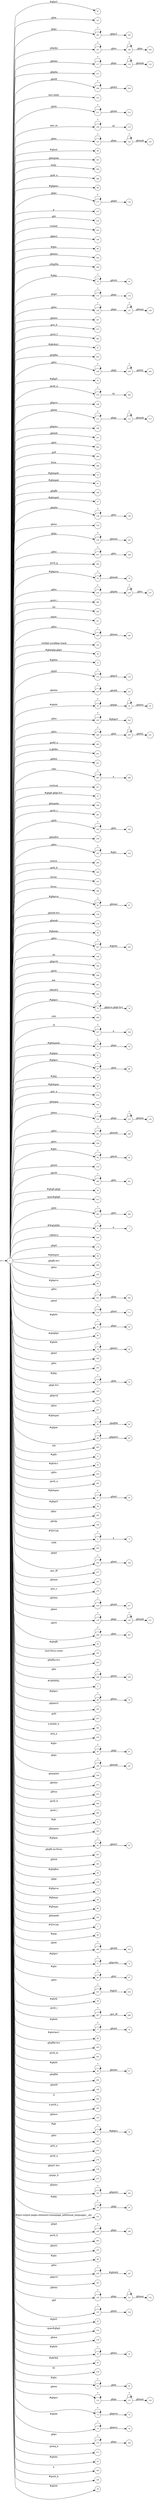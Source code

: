 digraph NFA {
  rankdir=LR;
  node [shape=circle, fontsize=10];
  __start [shape=point, label=""];
  __start -> 1;
  127 [label="127"];
  115 [label="115"];
  87 [label="87"];
  79 [label="79"];
  147 [label="147"];
  181 [label="181"];
  187 [label="187"];
  117 [label="117"];
  137 [label="137"];
  258 [label="258"];
  312 [label="312"];
  176 [label="176"];
  211 [label="211"];
  109 [label="109"];
  123 [label="123"];
  182 [label="182"];
  88 [label="88"];
  122 [label="122"];
  163 [label="163"];
  306 [label="306"];
  268 [label="268"];
  66 [label="66"];
  234 [label="234"];
  177 [label="177"];
  210 [label="210"];
  313 [label="313"];
  218 [label="218"];
  318 [label="318"];
  198 [label="198"];
  86 [label="86"];
  70 [label="70"];
  254 [label="254"];
  299 [label="299"];
  189 [label="189"];
  110 [label="110"];
  34 [label="34"];
  24 [label="24"];
  33 [label="33"];
  173 [label="173"];
  112 [label="112"];
  126 [label="126"];
  167 [label="167"];
  273 [label="273"];
  283 [label="283"];
  41 [label="41"];
  202 [label="202"];
  238 [label="238"];
  35 [label="35"];
  207 [label="207"];
  279 [label="279"];
  196 [label="196"];
  111 [label="111"];
  228 [label="228"];
  74 [label="74"];
  190 [label="190"];
  157 [label="157"];
  262 [label="262"];
  266 [label="266"];
  63 [label="63"];
  309 [label="309"];
  55 [label="55"];
  261 [label="261"];
  47 [label="47"];
  199 [label="199"];
  27 [label="27"];
  22 [label="22"];
  57 [label="57"];
  138 [label="138"];
  152 [label="152"];
  240 [label="240"];
  142 [label="142"];
  247 [label="247"];
  284 [label="284"];
  78 [label="78"];
  235 [label="235"];
  286 [label="286"];
  244 [label="244"];
  295 [label="295"];
  298 [label="298"];
  65 [label="65"];
  311 [label="311"];
  245 [label="245"];
  103 [label="103"];
  59 [label="59"];
  217 [label="217"];
  12 [label="12"];
  175 [label="175"];
  214 [label="214"];
  230 [label="230"];
  237 [label="237"];
  23 [label="23"];
  192 [label="192"];
  169 [label="169"];
  225 [label="225"];
  249 [label="249"];
  265 [label="265"];
  301 [label="301"];
  221 [label="221"];
  119 [label="119"];
  297 [label="297"];
  317 [label="317"];
  37 [label="37"];
  54 [label="54"];
  160 [label="160"];
  281 [label="281"];
  174 [label="174"];
  219 [label="219"];
  259 [label="259"];
  159 [label="159"];
  178 [label="178"];
  68 [label="68"];
  141 [label="141"];
  233 [label="233"];
  304 [label="304"];
  269 [label="269"];
  310 [label="310"];
  20 [label="20"];
  308 [label="308"];
  80 [label="80"];
  158 [label="158"];
  150 [label="150"];
  56 [label="56"];
  227 [label="227"];
  236 [label="236"];
  106 [label="106"];
  113 [label="113"];
  194 [label="194"];
  128 [label="128"];
  208 [label="208"];
  307 [label="307"];
  105 [label="105"];
  134 [label="134"];
  75 [label="75"];
  81 [label="81"];
  296 [label="296"];
  107 [label="107"];
  52 [label="52"];
  53 [label="53"];
  61 [label="61"];
  139 [label="139"];
  76 [label="76"];
  67 [label="67"];
  28 [label="28"];
  50 [label="50"];
  171 [label="171"];
  220 [label="220"];
  264 [label="264"];
  272 [label="272"];
  162 [label="162"];
  132 [label="132"];
  243 [label="243"];
  136 [label="136"];
  256 [label="256"];
  94 [label="94"];
  154 [label="154"];
  260 [label="260"];
  36 [label="36"];
  315 [label="315"];
  263 [label="263"];
  6 [label="6"];
  104 [label="104"];
  172 [label="172"];
  58 [label="58"];
  95 [label="95"];
  186 [label="186"];
  200 [label="200"];
  255 [label="255"];
  82 [label="82"];
  241 [label="241"];
  25 [label="25"];
  170 [label="170"];
  30 [label="30"];
  21 [label="21"];
  7 [label="7"];
  85 [label="85"];
  130 [label="130"];
  19 [label="19"];
  143 [label="143"];
  166 [label="166"];
  252 [label="252"];
  31 [label="31"];
  32 [label="32"];
  145 [label="145"];
  239 [label="239"];
  195 [label="195"];
  257 [label="257"];
  91 [label="91"];
  48 [label="48"];
  97 [label="97"];
  232 [label="232"];
  64 [label="64"];
  121 [label="121"];
  293 [label="293"];
  250 [label="250"];
  11 [label="11"];
  43 [label="43"];
  212 [label="212"];
  224 [label="224"];
  282 [label="282"];
  51 [label="51"];
  38 [label="38"];
  305 [label="305"];
  146 [label="146"];
  4 [label="4"];
  294 [label="294"];
  183 [label="183"];
  277 [label="277"];
  118 [label="118"];
  242 [label="242"];
  151 [label="151"];
  274 [label="274"];
  108 [label="108"];
  216 [label="216"];
  248 [label="248"];
  18 [label="18"];
  129 [label="129"];
  5 [label="5"];
  206 [label="206"];
  83 [label="83"];
  102 [label="102"];
  203 [label="203"];
  168 [label="168"];
  2 [label="2"];
  69 [label="69"];
  193 [label="193"];
  267 [label="267"];
  302 [label="302"];
  276 [label="276"];
  90 [label="90"];
  140 [label="140"];
  184 [label="184"];
  164 [label="164"];
  213 [label="213"];
  253 [label="253"];
  289 [label="289"];
  290 [label="290"];
  8 [label="8"];
  165 [label="165"];
  62 [label="62"];
  201 [label="201"];
  223 [label="223"];
  84 [label="84"];
  144 [label="144"];
  180 [label="180"];
  116 [label="116"];
  14 [label="14"];
  77 [label="77"];
  133 [label="133"];
  46 [label="46"];
  60 [label="60"];
  161 [label="161"];
  3 [label="3"];
  99 [label="99"];
  209 [label="209"];
  71 [label="71"];
  96 [label="96"];
  231 [label="231"];
  39 [label="39"];
  287 [label="287"];
  17 [label="17"];
  98 [label="98"];
  205 [label="205"];
  291 [label="291"];
  26 [label="26"];
  204 [label="204"];
  148 [label="148"];
  124 [label="124"];
  215 [label="215"];
  292 [label="292"];
  303 [label="303"];
  153 [label="153"];
  9 [label="9"];
  222 [label="222"];
  270 [label="270"];
  278 [label="278"];
  156 [label="156"];
  275 [label="275"];
  191 [label="191"];
  29 [label="29"];
  101 [label="101"];
  185 [label="185"];
  285 [label="285"];
  155 [label="155"];
  1 [label="1"];
  16 [label="16"];
  89 [label="89"];
  229 [label="229"];
  197 [label="197"];
  120 [label="120"];
  135 [label="135"];
  45 [label="45"];
  226 [label="226"];
  280 [label="280"];
  288 [label="288"];
  314 [label="314"];
  149 [label="149"];
  13 [label="13"];
  188 [label="188"];
  40 [label="40"];
  316 [label="316"];
  92 [label="92"];
  114 [label="114"];
  73 [label="73"];
  72 [label="72"];
  15 [label="15"];
  49 [label="49"];
  251 [label="251"];
  179 [label="179"];
  246 [label="246"];
  125 [label="125"];
  271 [label="271"];
  42 [label="42"];
  300 [label="300"];
  100 [label="100"];
  44 [label="44"];
  10 [label="10"];
  93 [label="93"];
  131 [label="131"];
  { node [shape=doublecircle]; 2 3 5 7 8 10 11 12 14 16 18 20 22 25 27 28 30 32 34 35 36 37 38 39 40 41 42 43 44 45 46 47 49 50 52 54 55 56 57 58 59 60 61 63 65 66 68 70 72 74 76 77 79 81 82 83 84 85 86 87 88 89 91 93 95 97 98 99 100 101 102 103 104 105 106 108 110 113 116 119 122 125 128 131 134 136 137 139 141 143 144 145 146 147 148 149 150 151 152 153 154 155 156 157 158 159 160 161 162 163 164 165 166 167 169 171 172 174 176 178 180 182 184 186 189 190 192 193 194 195 196 197 198 199 200 201 202 203 204 205 207 208 210 212 213 215 217 218 220 221 222 223 224 226 228 230 232 234 237 240 242 244 246 248 251 252 253 254 255 256 257 259 261 262 264 265 266 267 268 269 270 271 272 273 274 275 276 277 278 280 281 282 283 284 285 286 288 289 290 291 292 293 294 295 296 298 299 300 301 302 303 304 305 306 307 308 309 310 311 312 313 314 315 316 317 318 }
  1 -> 2 [label="#GBMPAL"];
  1 -> 3 [label="#SIvCob"];
  1 -> 4 [label="#SIvCob"];
  4 -> 4 [label="*"];
  4 -> 5 [label="a"];
  1 -> 6 [label="#WqQANb"];
  6 -> 6 [label="*"];
  6 -> 7 [label="a"];
  1 -> 8 [label="#gb"];
  1 -> 9 [label="#gb"];
  9 -> 9 [label="*"];
  9 -> 10 [label="#gbprc"];
  1 -> 11 [label="#gbb"];
  1 -> 12 [label="#gbbw"];
  1 -> 13 [label="#gbd4"];
  13 -> 13 [label="*"];
  13 -> 14 [label=".gbmc"];
  1 -> 15 [label="#gbd4"];
  15 -> 15 [label="*"];
  15 -> 16 [label=".gbmcc"];
  1 -> 17 [label="#gbd4"];
  17 -> 17 [label="*"];
  17 -> 18 [label=".gbmh"];
  1 -> 19 [label="#gbd4"];
  19 -> 19 [label="*"];
  19 -> 20 [label=".gbmtc"];
  1 -> 21 [label="#gbd4"];
  21 -> 21 [label="*"];
  21 -> 22 [label=".gbpc"];
  1 -> 23 [label="#gbd4"];
  23 -> 23 [label="*"];
  23 -> 24 [label=".gbpgs"];
  24 -> 24 [label="*"];
  24 -> 25 [label=".gbmtc"];
  1 -> 26 [label="#gbd4"];
  26 -> 26 [label="*"];
  26 -> 27 [label=".gbsbic"];
  1 -> 28 [label="#gbg"];
  1 -> 29 [label="#gbg"];
  29 -> 29 [label="*"];
  29 -> 30 [label=".gbgt"];
  1 -> 31 [label="#gbg"];
  31 -> 31 [label="*"];
  31 -> 32 [label=".gbm"];
  1 -> 33 [label="#gbg"];
  33 -> 33 [label="*"];
  33 -> 34 [label=".gbtcb"];
  1 -> 35 [label="#gbg5"];
  1 -> 36 [label="#gbg6.gbgt"];
  1 -> 37 [label="#gbg6.gbgt-hvr"];
  1 -> 38 [label="#gbgs5"];
  1 -> 39 [label="#gbi4i"];
  1 -> 40 [label="#gbi4id"];
  1 -> 41 [label="#gbi4m1"];
  1 -> 42 [label="#gbi4s"];
  1 -> 43 [label="#gbi4s1"];
  1 -> 44 [label="#gbi4t"];
  1 -> 45 [label="#gbi5"];
  1 -> 46 [label="#gbmm"];
  1 -> 47 [label="#gbmpal"];
  1 -> 48 [label="#gbmpal"];
  48 -> 48 [label="*"];
  48 -> 49 [label=".gbqfbb"];
  1 -> 50 [label="#gbmpas"];
  1 -> 51 [label="#gbmpas"];
  51 -> 51 [label="*"];
  51 -> 52 [label=".gbmt"];
  1 -> 53 [label="#gbmpasb"];
  53 -> 53 [label="*"];
  53 -> 54 [label=".gbps"];
  1 -> 55 [label="#gbmpdv"];
  1 -> 56 [label="#gbmpi"];
  1 -> 57 [label="#gbmpid"];
  1 -> 58 [label="#gbmpiw"];
  1 -> 59 [label="#gbmplp.gbps"];
  1 -> 60 [label="#gbmps"];
  1 -> 61 [label="#gbpm"];
  1 -> 62 [label="#gbpm"];
  62 -> 62 [label="*"];
  62 -> 63 [label=".gbml1"];
  1 -> 64 [label="#gbpm"];
  64 -> 64 [label="*"];
  64 -> 65 [label=".gbpmtc"];
  1 -> 66 [label="#gbpms"];
  1 -> 67 [label="#gbprc"];
  67 -> 67 [label="*"];
  67 -> 68 [label=".gbm"];
  1 -> 69 [label="#gbprc"];
  69 -> 69 [label="*"];
  69 -> 70 [label=".gbmc"];
  1 -> 71 [label="#gbprc"];
  71 -> 71 [label="*"];
  71 -> 72 [label=".gbprcbc"];
  1 -> 73 [label="#gbprc"];
  73 -> 73 [label="*"];
  73 -> 74 [label=".gbprcx"];
  1 -> 75 [label="#gbprc"];
  75 -> 75 [label="*"];
  75 -> 76 [label=".gbprcx.gbgt-hvr"];
  1 -> 77 [label="#gbprca"];
  1 -> 78 [label="#gbprca"];
  78 -> 78 [label="*"];
  78 -> 79 [label=".gbmab"];
  1 -> 80 [label="#gbprca"];
  80 -> 80 [label="*"];
  80 -> 81 [label=".gbmac"];
  1 -> 82 [label="#gbprcs"];
  1 -> 83 [label="#gbqfb"];
  1 -> 84 [label="#gbqfbw"];
  1 -> 85 [label="#gbqfqw"];
  1 -> 86 [label="#gbs"];
  1 -> 87 [label="#gbx3"];
  1 -> 88 [label="#gbx4"];
  1 -> 89 [label="#gbz"];
  1 -> 90 [label="#gbz"];
  90 -> 90 [label="*"];
  90 -> 91 [label=".gbgt"];
  1 -> 92 [label="#gbz"];
  92 -> 92 [label="*"];
  92 -> 93 [label=".gbm"];
  1 -> 94 [label="#gbz"];
  94 -> 94 [label="*"];
  94 -> 95 [label=".gbtcb"];
  1 -> 96 [label="#gbz"];
  96 -> 96 [label="*"];
  96 -> 97 [label=".gbzt"];
  1 -> 98 [label="#gbztms1"];
  1 -> 99 [label="#gog"];
  1 -> 100 [label="#gssb_b"];
  1 -> 101 [label="#gws-output-pages-elements-homepage_additional_languages__als"];
  1 -> 102 [label="-moz-focus-inner"];
  1 -> 103 [label="-webkit-scrollbar-track"];
  1 -> 104 [label=".GBMCC"];
  1 -> 105 [label=".H6sW5"];
  1 -> 106 [label=".ds"];
  1 -> 107 [label=".fl"];
  107 -> 107 [label="*"];
  107 -> 108 [label="a"];
  1 -> 109 [label=".gac_m"];
  109 -> 109 [label="*"];
  109 -> 110 [label="td"];
  1 -> 111 [label=".gbem"];
  111 -> 111 [label="*"];
  111 -> 112 [label=".gbgs"];
  112 -> 112 [label="*"];
  112 -> 113 [label=".gbmab"];
  1 -> 114 [label=".gbem"];
  114 -> 114 [label="*"];
  114 -> 115 [label=".gbgs"];
  115 -> 115 [label="*"];
  115 -> 116 [label=".gbmac"];
  1 -> 117 [label=".gbemi"];
  117 -> 117 [label="*"];
  117 -> 118 [label=".gbgs"];
  118 -> 118 [label="*"];
  118 -> 119 [label=".gbmab"];
  1 -> 120 [label=".gbemi"];
  120 -> 120 [label="*"];
  120 -> 121 [label=".gbgs"];
  121 -> 121 [label="*"];
  121 -> 122 [label=".gbmac"];
  1 -> 123 [label=".gbes"];
  123 -> 123 [label="*"];
  123 -> 124 [label=".gbgs"];
  124 -> 124 [label="*"];
  124 -> 125 [label=".gbmab"];
  1 -> 126 [label=".gbes"];
  126 -> 126 [label="*"];
  126 -> 127 [label=".gbgs"];
  127 -> 127 [label="*"];
  127 -> 128 [label=".gbmac"];
  1 -> 129 [label=".gbesi"];
  129 -> 129 [label="*"];
  129 -> 130 [label=".gbgs"];
  130 -> 130 [label="*"];
  130 -> 131 [label=".gbmab"];
  1 -> 132 [label=".gbesi"];
  132 -> 132 [label="*"];
  132 -> 133 [label=".gbgs"];
  133 -> 133 [label="*"];
  133 -> 134 [label=".gbmac"];
  1 -> 135 [label=".gbf"];
  135 -> 135 [label="*"];
  135 -> 136 [label=".gbmt"];
  1 -> 137 [label=".gbg4a"];
  1 -> 138 [label=".gbg4a"];
  138 -> 138 [label="*"];
  138 -> 139 [label=".gbts"];
  1 -> 140 [label=".gbgs"];
  140 -> 140 [label="*"];
  140 -> 141 [label=".gbmab"];
  1 -> 142 [label=".gbgs"];
  142 -> 142 [label="*"];
  142 -> 143 [label=".gbmac"];
  1 -> 144 [label=".gbgt"];
  1 -> 145 [label=".gbgt-hvr"];
  1 -> 146 [label=".gbi4p"];
  1 -> 147 [label=".gbm"];
  1 -> 148 [label=".gbm0l"];
  1 -> 149 [label=".gbma"];
  1 -> 150 [label=".gbmab"];
  1 -> 151 [label=".gbmac"];
  1 -> 152 [label=".gbmc"];
  1 -> 153 [label=".gbmcc"];
  1 -> 154 [label=".gbmh"];
  1 -> 155 [label=".gbml1"];
  1 -> 156 [label=".gbml1-hvr"];
  1 -> 157 [label=".gbmlb"];
  1 -> 158 [label=".gbmlb-hvr"];
  1 -> 159 [label=".gbmlbw"];
  1 -> 160 [label=".gbmpala"];
  1 -> 161 [label=".gbmpalb"];
  1 -> 162 [label=".gbmpia"];
  1 -> 163 [label=".gbmpiaa"];
  1 -> 164 [label=".gbmpiaw"];
  1 -> 165 [label=".gbmpnw"];
  1 -> 166 [label=".gbmt"];
  1 -> 167 [label=".gbmtc"];
  1 -> 168 [label=".gbn"];
  168 -> 168 [label="*"];
  168 -> 169 [label=".gbmt"];
  1 -> 170 [label=".gbnd"];
  170 -> 170 [label="*"];
  170 -> 171 [label=".gbmt"];
  1 -> 172 [label=".gbp0"];
  1 -> 173 [label=".gbp0"];
  173 -> 173 [label="*"];
  173 -> 174 [label=".gbps"];
  1 -> 175 [label=".gbp0"];
  175 -> 175 [label="*"];
  175 -> 176 [label=".gbps2"];
  1 -> 177 [label=".gbpc"];
  177 -> 177 [label="*"];
  177 -> 178 [label=".gbpd"];
  1 -> 179 [label=".gbpc"];
  179 -> 179 [label="*"];
  179 -> 180 [label=".gbps"];
  1 -> 181 [label=".gbpc"];
  181 -> 181 [label="*"];
  181 -> 182 [label=".gbps2"];
  1 -> 183 [label=".gbpd"];
  183 -> 183 [label="*"];
  183 -> 184 [label=".gbmt"];
  1 -> 185 [label=".gbpd"];
  185 -> 185 [label="*"];
  185 -> 186 [label=".gbps"];
  1 -> 187 [label=".gbpdjs"];
  187 -> 187 [label="*"];
  187 -> 188 [label=".gbto"];
  188 -> 188 [label="*"];
  188 -> 189 [label=".gbm"];
  1 -> 190 [label=".gbpmc"];
  1 -> 191 [label=".gbpmc"];
  191 -> 191 [label="*"];
  191 -> 192 [label=".gbpmtc"];
  1 -> 193 [label=".gbpms2"];
  1 -> 194 [label=".gbprcb"];
  1 -> 195 [label=".gbprcd"];
  1 -> 196 [label=".gbprci"];
  1 -> 197 [label=".gbprct"];
  1 -> 198 [label=".gbps2"];
  1 -> 199 [label=".gbqfb"];
  1 -> 200 [label=".gbqfb-hvr"];
  1 -> 201 [label=".gbqfb-no-focus"];
  1 -> 202 [label=".gbqfba"];
  1 -> 203 [label=".gbqfba-hvr"];
  1 -> 204 [label=".gbqfbb"];
  1 -> 205 [label=".gbqfbb-hvr"];
  1 -> 206 [label=".gbrtl"];
  206 -> 206 [label="*"];
  206 -> 207 [label=".gbm"];
  1 -> 208 [label=".gbsb"];
  1 -> 209 [label=".gbsb"];
  209 -> 209 [label="*"];
  209 -> 210 [label=".gbsbb"];
  1 -> 211 [label=".gbsb"];
  211 -> 211 [label="*"];
  211 -> 212 [label=".gbsbt"];
  1 -> 213 [label=".gbsbic"];
  1 -> 214 [label=".gbsbis"];
  214 -> 214 [label="*"];
  214 -> 215 [label=".gbsbb"];
  1 -> 216 [label=".gbsbis"];
  216 -> 216 [label="*"];
  216 -> 217 [label=".gbsbt"];
  1 -> 218 [label=".gbt"];
  1 -> 219 [label=".gbtb"];
  219 -> 219 [label="*"];
  219 -> 220 [label=".gbts"];
  1 -> 221 [label=".gbtb2"];
  1 -> 222 [label=".gbtc"];
  1 -> 223 [label=".gbtcb"];
  1 -> 224 [label=".gbto"];
  1 -> 225 [label=".gbto"];
  225 -> 225 [label="*"];
  225 -> 226 [label="#gbgs5"];
  1 -> 227 [label=".gbto"];
  227 -> 227 [label="*"];
  227 -> 228 [label="#gbi4i"];
  1 -> 229 [label=".gbto"];
  229 -> 229 [label="*"];
  229 -> 230 [label="#gbi4id"];
  1 -> 231 [label=".gbto"];
  231 -> 231 [label="*"];
  231 -> 232 [label="#gbi5"];
  1 -> 233 [label=".gbto"];
  233 -> 233 [label="*"];
  233 -> 234 [label="#gbs"];
  1 -> 235 [label=".gbto"];
  235 -> 235 [label="*"];
  235 -> 236 [label=".gbg4a"];
  236 -> 236 [label="*"];
  236 -> 237 [label=".gbts"];
  1 -> 238 [label=".gbto"];
  238 -> 238 [label="*"];
  238 -> 239 [label=".gbgt"];
  239 -> 239 [label="*"];
  239 -> 240 [label=".gbtb2"];
  1 -> 241 [label=".gbto"];
  241 -> 241 [label="*"];
  241 -> 242 [label=".gbm"];
  1 -> 243 [label=".gbto"];
  243 -> 243 [label="*"];
  243 -> 244 [label=".gbmab"];
  1 -> 245 [label=".gbto"];
  245 -> 245 [label="*"];
  245 -> 246 [label=".gbmac"];
  1 -> 247 [label=".gbto"];
  247 -> 247 [label="*"];
  247 -> 248 [label=".gbts"];
  1 -> 249 [label=".gbto"];
  249 -> 249 [label="*"];
  249 -> 250 [label=".gbzt"];
  250 -> 250 [label="*"];
  250 -> 251 [label=".gbtb2"];
  1 -> 252 [label=".gbts"];
  1 -> 253 [label=".gbtsa"];
  1 -> 254 [label=".gbxms"];
  1 -> 255 [label=".gbxo"];
  1 -> 256 [label=".gbxv"];
  1 -> 257 [label=".gbxx"];
  1 -> 258 [label=".gbz0l"];
  258 -> 258 [label="*"];
  258 -> 259 [label=".gbtb2"];
  1 -> 260 [label=".gbz0l"];
  260 -> 260 [label="*"];
  260 -> 261 [label=".gbts"];
  1 -> 262 [label=".gbzt"];
  1 -> 263 [label=".gbzt"];
  263 -> 263 [label="*"];
  263 -> 264 [label=".gbts"];
  1 -> 265 [label=".gsdd_a"];
  1 -> 266 [label=".gsfi"];
  1 -> 267 [label=".gsfs"];
  1 -> 268 [label=".gsib_a"];
  1 -> 269 [label=".gsib_b"];
  1 -> 270 [label=".gsls_a"];
  1 -> 271 [label=".gsmq_a"];
  1 -> 272 [label=".gsn_a"];
  1 -> 273 [label=".gsn_b"];
  1 -> 274 [label=".gsn_c"];
  1 -> 275 [label=".gspqs_b"];
  1 -> 276 [label=".gsq_a"];
  1 -> 277 [label=".gss_ifl"];
  1 -> 278 [label=".gssb_a"];
  1 -> 279 [label=".gssb_a"];
  279 -> 279 [label="*"];
  279 -> 280 [label="td"];
  1 -> 281 [label=".gssb_c"];
  1 -> 282 [label=".gssb_e"];
  1 -> 283 [label=".gssb_f"];
  1 -> 284 [label=".gssb_g"];
  1 -> 285 [label=".gssb_h"];
  1 -> 286 [label=".gssb_i"];
  1 -> 287 [label=".gssb_i"];
  287 -> 287 [label="*"];
  287 -> 288 [label=".gss_ifl"];
  1 -> 289 [label=".gssb_k"];
  1 -> 290 [label=".gssb_l"];
  1 -> 291 [label=".gssb_m"];
  1 -> 292 [label=".h"];
  1 -> 293 [label=".lsb"];
  1 -> 294 [label=".lsbb"];
  1 -> 295 [label=".lst"];
  1 -> 296 [label=".sblc"];
  1 -> 297 [label=".sblc"];
  297 -> 297 [label="*"];
  297 -> 298 [label="a"];
  1 -> 299 [label=".z4hgWe"];
  1 -> 300 [label="a"];
  1 -> 301 [label="a.gbiba"];
  1 -> 302 [label="a.gspqs_a"];
  1 -> 303 [label="a.gssb_j"];
  1 -> 304 [label="active"];
  1 -> 305 [label="after"];
  1 -> 306 [label="body"];
  1 -> 307 [label="em"];
  1 -> 308 [label="focus"];
  1 -> 309 [label="form"];
  1 -> 310 [label="hover"];
  1 -> 311 [label="input"];
  1 -> 312 [label="last-child"];
  1 -> 313 [label="p"];
  1 -> 314 [label="span#gbg4"];
  1 -> 315 [label="span#gbg6"];
  1 -> 316 [label="td"];
  1 -> 317 [label="vertical"];
  1 -> 318 [label="visited"];
}
